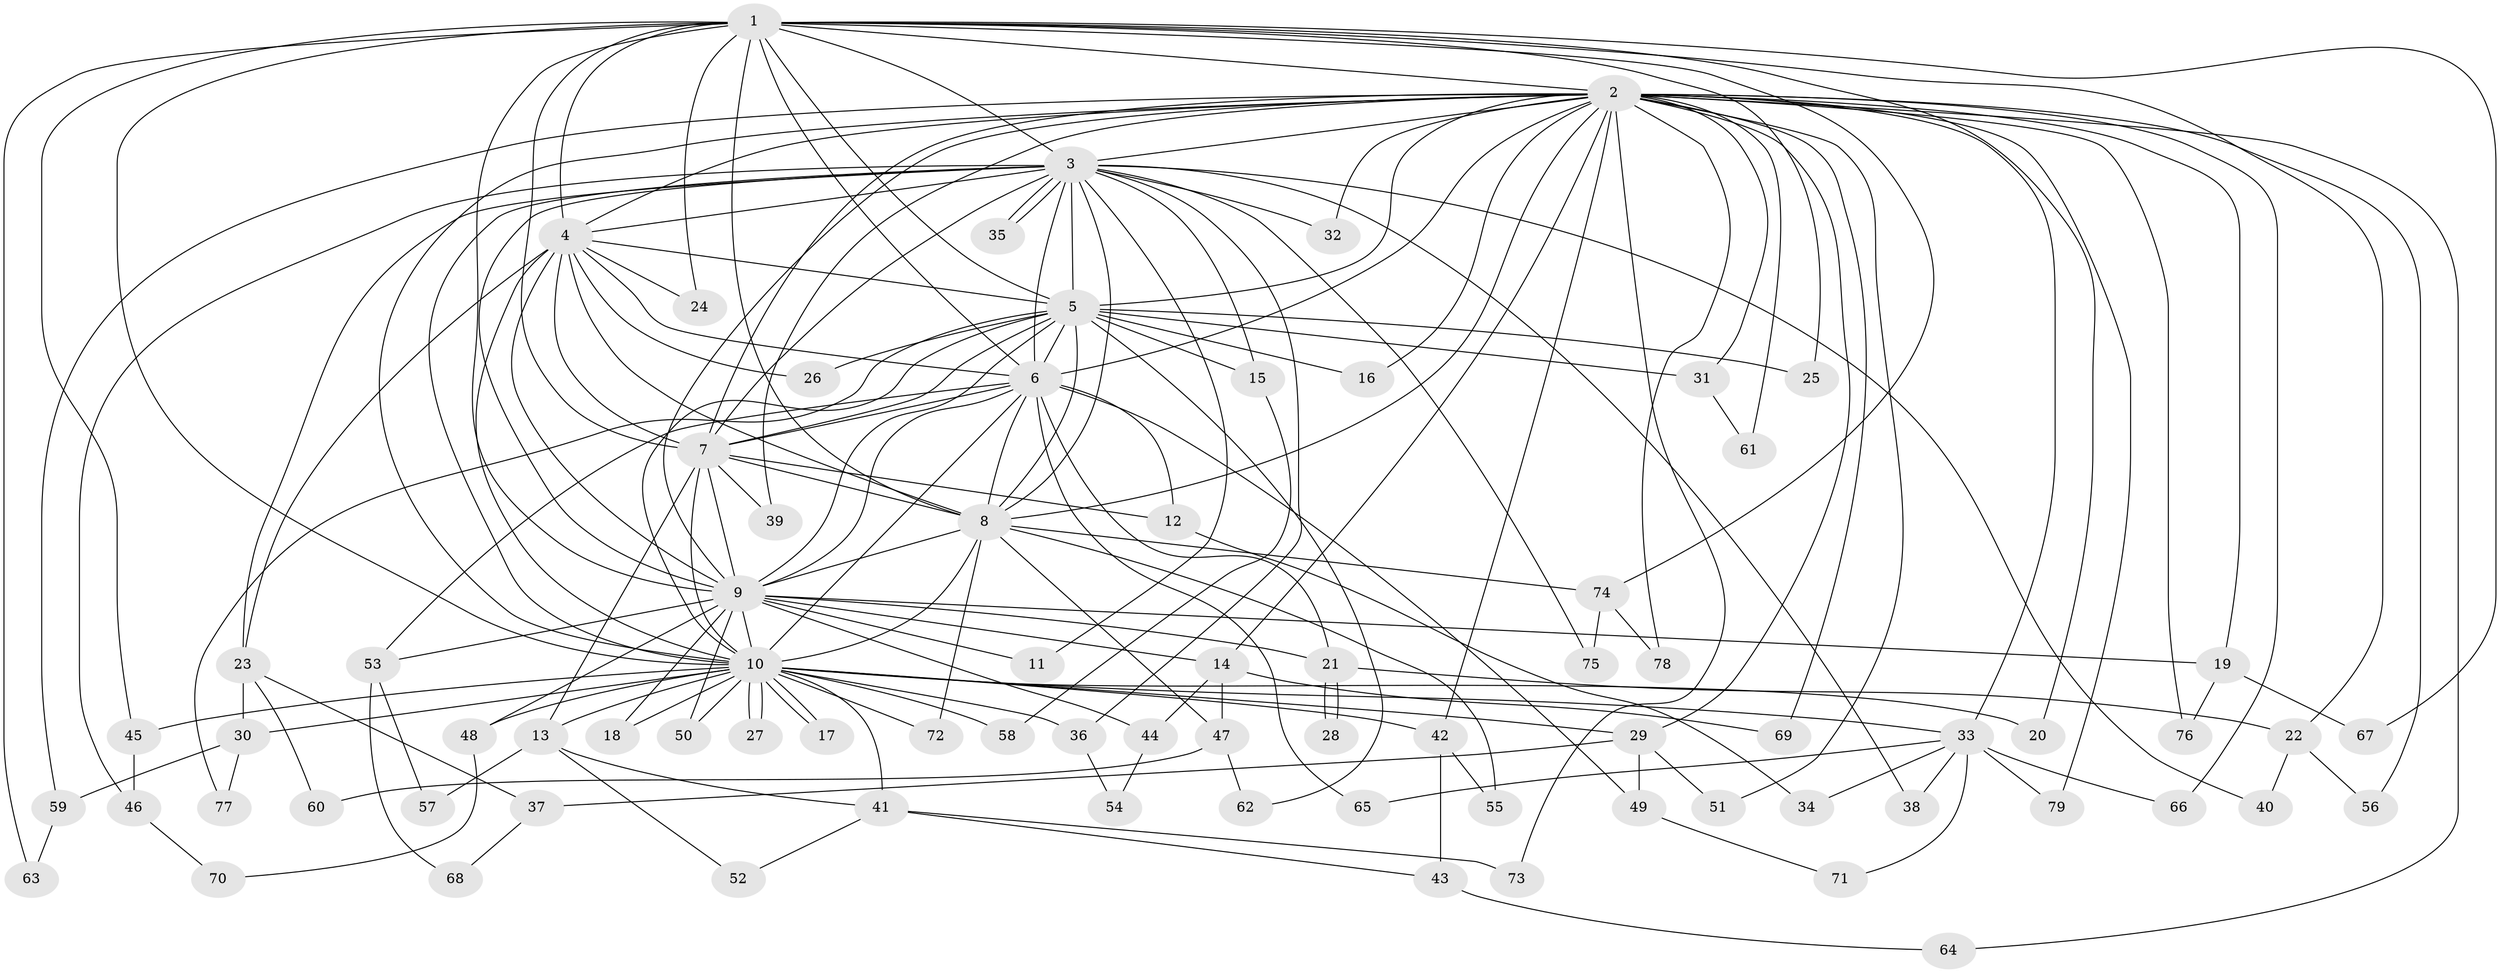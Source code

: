 // coarse degree distribution, {13: 0.03225806451612903, 12: 0.06451612903225806, 21: 0.03225806451612903, 1: 0.12903225806451613, 2: 0.4838709677419355, 3: 0.16129032258064516, 7: 0.03225806451612903, 5: 0.06451612903225806}
// Generated by graph-tools (version 1.1) at 2025/48/03/04/25 21:48:31]
// undirected, 79 vertices, 183 edges
graph export_dot {
graph [start="1"]
  node [color=gray90,style=filled];
  1;
  2;
  3;
  4;
  5;
  6;
  7;
  8;
  9;
  10;
  11;
  12;
  13;
  14;
  15;
  16;
  17;
  18;
  19;
  20;
  21;
  22;
  23;
  24;
  25;
  26;
  27;
  28;
  29;
  30;
  31;
  32;
  33;
  34;
  35;
  36;
  37;
  38;
  39;
  40;
  41;
  42;
  43;
  44;
  45;
  46;
  47;
  48;
  49;
  50;
  51;
  52;
  53;
  54;
  55;
  56;
  57;
  58;
  59;
  60;
  61;
  62;
  63;
  64;
  65;
  66;
  67;
  68;
  69;
  70;
  71;
  72;
  73;
  74;
  75;
  76;
  77;
  78;
  79;
  1 -- 2;
  1 -- 3;
  1 -- 4;
  1 -- 5;
  1 -- 6;
  1 -- 7;
  1 -- 8;
  1 -- 9;
  1 -- 10;
  1 -- 20;
  1 -- 22;
  1 -- 24;
  1 -- 25;
  1 -- 45;
  1 -- 63;
  1 -- 67;
  1 -- 74;
  2 -- 3;
  2 -- 4;
  2 -- 5;
  2 -- 6;
  2 -- 7;
  2 -- 8;
  2 -- 9;
  2 -- 10;
  2 -- 14;
  2 -- 16;
  2 -- 19;
  2 -- 29;
  2 -- 31;
  2 -- 32;
  2 -- 33;
  2 -- 39;
  2 -- 42;
  2 -- 51;
  2 -- 56;
  2 -- 59;
  2 -- 61;
  2 -- 64;
  2 -- 66;
  2 -- 69;
  2 -- 73;
  2 -- 76;
  2 -- 78;
  2 -- 79;
  3 -- 4;
  3 -- 5;
  3 -- 6;
  3 -- 7;
  3 -- 8;
  3 -- 9;
  3 -- 10;
  3 -- 11;
  3 -- 15;
  3 -- 23;
  3 -- 32;
  3 -- 35;
  3 -- 35;
  3 -- 36;
  3 -- 38;
  3 -- 40;
  3 -- 46;
  3 -- 75;
  4 -- 5;
  4 -- 6;
  4 -- 7;
  4 -- 8;
  4 -- 9;
  4 -- 10;
  4 -- 23;
  4 -- 24;
  4 -- 26;
  5 -- 6;
  5 -- 7;
  5 -- 8;
  5 -- 9;
  5 -- 10;
  5 -- 15;
  5 -- 16;
  5 -- 25;
  5 -- 26;
  5 -- 31;
  5 -- 62;
  5 -- 77;
  6 -- 7;
  6 -- 8;
  6 -- 9;
  6 -- 10;
  6 -- 12;
  6 -- 21;
  6 -- 49;
  6 -- 53;
  6 -- 65;
  7 -- 8;
  7 -- 9;
  7 -- 10;
  7 -- 12;
  7 -- 13;
  7 -- 39;
  8 -- 9;
  8 -- 10;
  8 -- 47;
  8 -- 55;
  8 -- 72;
  8 -- 74;
  9 -- 10;
  9 -- 11;
  9 -- 14;
  9 -- 18;
  9 -- 19;
  9 -- 21;
  9 -- 44;
  9 -- 48;
  9 -- 50;
  9 -- 53;
  10 -- 13;
  10 -- 17;
  10 -- 17;
  10 -- 18;
  10 -- 20;
  10 -- 27;
  10 -- 27;
  10 -- 29;
  10 -- 30;
  10 -- 33;
  10 -- 36;
  10 -- 41;
  10 -- 42;
  10 -- 45;
  10 -- 48;
  10 -- 50;
  10 -- 58;
  10 -- 72;
  12 -- 34;
  13 -- 41;
  13 -- 52;
  13 -- 57;
  14 -- 44;
  14 -- 47;
  14 -- 69;
  15 -- 58;
  19 -- 67;
  19 -- 76;
  21 -- 22;
  21 -- 28;
  21 -- 28;
  22 -- 40;
  22 -- 56;
  23 -- 30;
  23 -- 37;
  23 -- 60;
  29 -- 37;
  29 -- 49;
  29 -- 51;
  30 -- 59;
  30 -- 77;
  31 -- 61;
  33 -- 34;
  33 -- 38;
  33 -- 65;
  33 -- 66;
  33 -- 71;
  33 -- 79;
  36 -- 54;
  37 -- 68;
  41 -- 43;
  41 -- 52;
  41 -- 73;
  42 -- 43;
  42 -- 55;
  43 -- 64;
  44 -- 54;
  45 -- 46;
  46 -- 70;
  47 -- 60;
  47 -- 62;
  48 -- 70;
  49 -- 71;
  53 -- 57;
  53 -- 68;
  59 -- 63;
  74 -- 75;
  74 -- 78;
}
